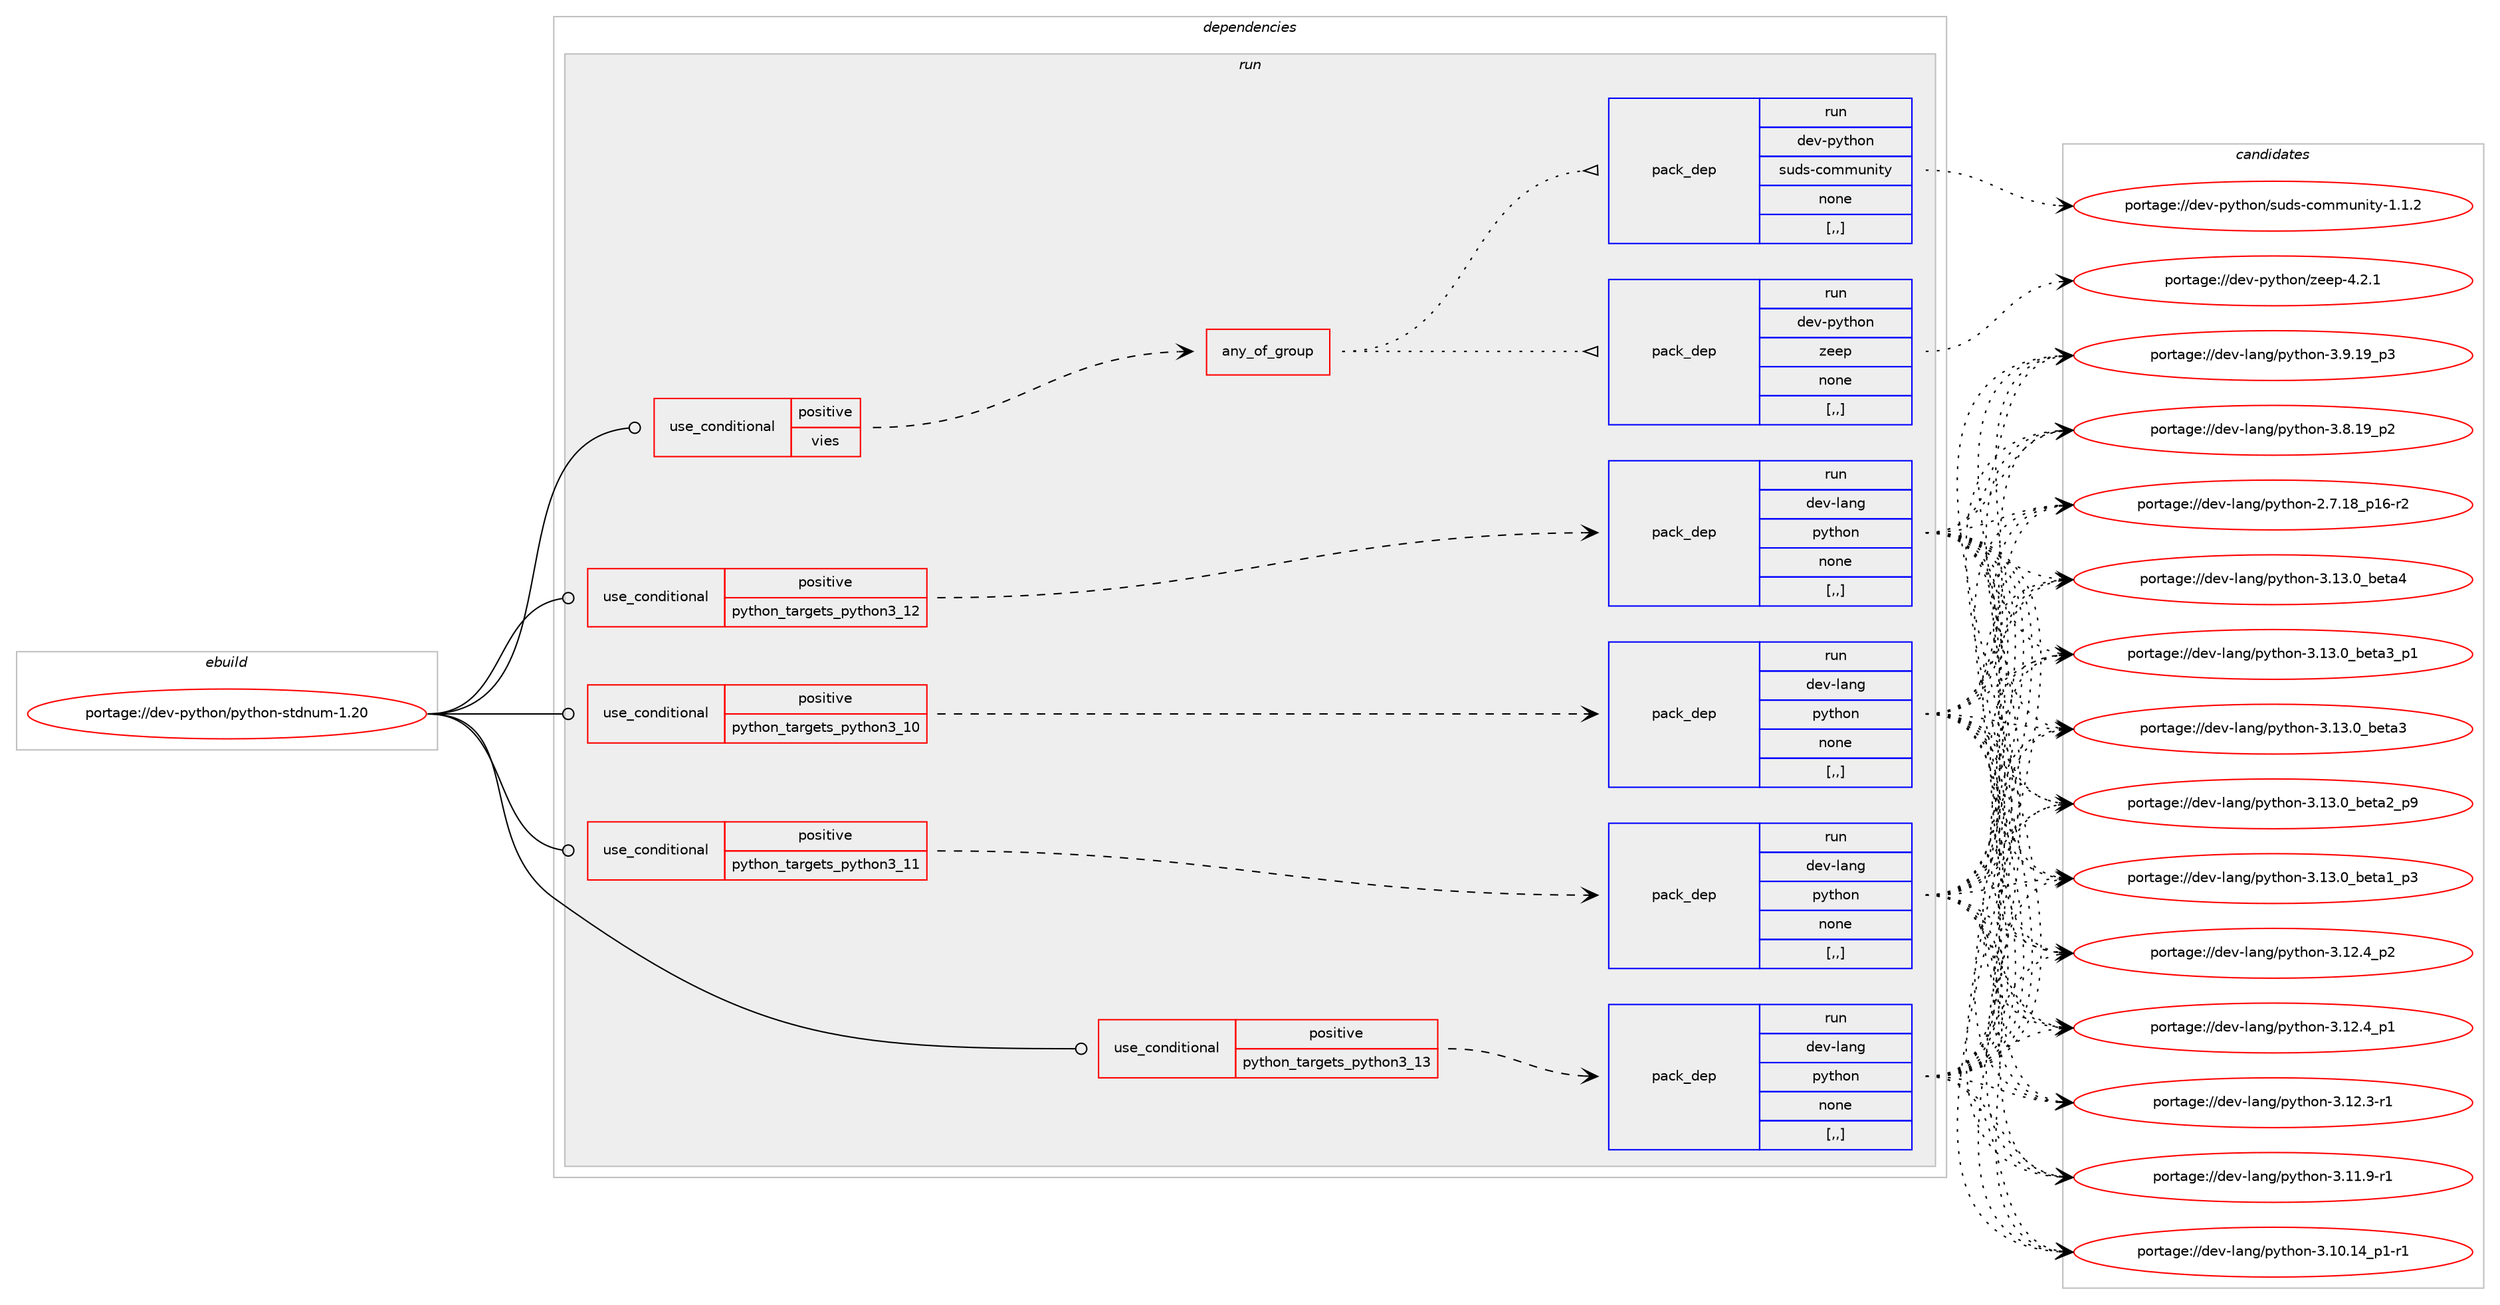 digraph prolog {

# *************
# Graph options
# *************

newrank=true;
concentrate=true;
compound=true;
graph [rankdir=LR,fontname=Helvetica,fontsize=10,ranksep=1.5];#, ranksep=2.5, nodesep=0.2];
edge  [arrowhead=vee];
node  [fontname=Helvetica,fontsize=10];

# **********
# The ebuild
# **********

subgraph cluster_leftcol {
color=gray;
label=<<i>ebuild</i>>;
id [label="portage://dev-python/python-stdnum-1.20", color=red, width=4, href="../dev-python/python-stdnum-1.20.svg"];
}

# ****************
# The dependencies
# ****************

subgraph cluster_midcol {
color=gray;
label=<<i>dependencies</i>>;
subgraph cluster_compile {
fillcolor="#eeeeee";
style=filled;
label=<<i>compile</i>>;
}
subgraph cluster_compileandrun {
fillcolor="#eeeeee";
style=filled;
label=<<i>compile and run</i>>;
}
subgraph cluster_run {
fillcolor="#eeeeee";
style=filled;
label=<<i>run</i>>;
subgraph cond38470 {
dependency160654 [label=<<TABLE BORDER="0" CELLBORDER="1" CELLSPACING="0" CELLPADDING="4"><TR><TD ROWSPAN="3" CELLPADDING="10">use_conditional</TD></TR><TR><TD>positive</TD></TR><TR><TD>python_targets_python3_10</TD></TR></TABLE>>, shape=none, color=red];
subgraph pack120914 {
dependency160655 [label=<<TABLE BORDER="0" CELLBORDER="1" CELLSPACING="0" CELLPADDING="4" WIDTH="220"><TR><TD ROWSPAN="6" CELLPADDING="30">pack_dep</TD></TR><TR><TD WIDTH="110">run</TD></TR><TR><TD>dev-lang</TD></TR><TR><TD>python</TD></TR><TR><TD>none</TD></TR><TR><TD>[,,]</TD></TR></TABLE>>, shape=none, color=blue];
}
dependency160654:e -> dependency160655:w [weight=20,style="dashed",arrowhead="vee"];
}
id:e -> dependency160654:w [weight=20,style="solid",arrowhead="odot"];
subgraph cond38471 {
dependency160656 [label=<<TABLE BORDER="0" CELLBORDER="1" CELLSPACING="0" CELLPADDING="4"><TR><TD ROWSPAN="3" CELLPADDING="10">use_conditional</TD></TR><TR><TD>positive</TD></TR><TR><TD>python_targets_python3_11</TD></TR></TABLE>>, shape=none, color=red];
subgraph pack120915 {
dependency160657 [label=<<TABLE BORDER="0" CELLBORDER="1" CELLSPACING="0" CELLPADDING="4" WIDTH="220"><TR><TD ROWSPAN="6" CELLPADDING="30">pack_dep</TD></TR><TR><TD WIDTH="110">run</TD></TR><TR><TD>dev-lang</TD></TR><TR><TD>python</TD></TR><TR><TD>none</TD></TR><TR><TD>[,,]</TD></TR></TABLE>>, shape=none, color=blue];
}
dependency160656:e -> dependency160657:w [weight=20,style="dashed",arrowhead="vee"];
}
id:e -> dependency160656:w [weight=20,style="solid",arrowhead="odot"];
subgraph cond38472 {
dependency160658 [label=<<TABLE BORDER="0" CELLBORDER="1" CELLSPACING="0" CELLPADDING="4"><TR><TD ROWSPAN="3" CELLPADDING="10">use_conditional</TD></TR><TR><TD>positive</TD></TR><TR><TD>python_targets_python3_12</TD></TR></TABLE>>, shape=none, color=red];
subgraph pack120916 {
dependency160659 [label=<<TABLE BORDER="0" CELLBORDER="1" CELLSPACING="0" CELLPADDING="4" WIDTH="220"><TR><TD ROWSPAN="6" CELLPADDING="30">pack_dep</TD></TR><TR><TD WIDTH="110">run</TD></TR><TR><TD>dev-lang</TD></TR><TR><TD>python</TD></TR><TR><TD>none</TD></TR><TR><TD>[,,]</TD></TR></TABLE>>, shape=none, color=blue];
}
dependency160658:e -> dependency160659:w [weight=20,style="dashed",arrowhead="vee"];
}
id:e -> dependency160658:w [weight=20,style="solid",arrowhead="odot"];
subgraph cond38473 {
dependency160660 [label=<<TABLE BORDER="0" CELLBORDER="1" CELLSPACING="0" CELLPADDING="4"><TR><TD ROWSPAN="3" CELLPADDING="10">use_conditional</TD></TR><TR><TD>positive</TD></TR><TR><TD>python_targets_python3_13</TD></TR></TABLE>>, shape=none, color=red];
subgraph pack120917 {
dependency160661 [label=<<TABLE BORDER="0" CELLBORDER="1" CELLSPACING="0" CELLPADDING="4" WIDTH="220"><TR><TD ROWSPAN="6" CELLPADDING="30">pack_dep</TD></TR><TR><TD WIDTH="110">run</TD></TR><TR><TD>dev-lang</TD></TR><TR><TD>python</TD></TR><TR><TD>none</TD></TR><TR><TD>[,,]</TD></TR></TABLE>>, shape=none, color=blue];
}
dependency160660:e -> dependency160661:w [weight=20,style="dashed",arrowhead="vee"];
}
id:e -> dependency160660:w [weight=20,style="solid",arrowhead="odot"];
subgraph cond38474 {
dependency160662 [label=<<TABLE BORDER="0" CELLBORDER="1" CELLSPACING="0" CELLPADDING="4"><TR><TD ROWSPAN="3" CELLPADDING="10">use_conditional</TD></TR><TR><TD>positive</TD></TR><TR><TD>vies</TD></TR></TABLE>>, shape=none, color=red];
subgraph any1120 {
dependency160663 [label=<<TABLE BORDER="0" CELLBORDER="1" CELLSPACING="0" CELLPADDING="4"><TR><TD CELLPADDING="10">any_of_group</TD></TR></TABLE>>, shape=none, color=red];subgraph pack120918 {
dependency160664 [label=<<TABLE BORDER="0" CELLBORDER="1" CELLSPACING="0" CELLPADDING="4" WIDTH="220"><TR><TD ROWSPAN="6" CELLPADDING="30">pack_dep</TD></TR><TR><TD WIDTH="110">run</TD></TR><TR><TD>dev-python</TD></TR><TR><TD>zeep</TD></TR><TR><TD>none</TD></TR><TR><TD>[,,]</TD></TR></TABLE>>, shape=none, color=blue];
}
dependency160663:e -> dependency160664:w [weight=20,style="dotted",arrowhead="oinv"];
subgraph pack120919 {
dependency160665 [label=<<TABLE BORDER="0" CELLBORDER="1" CELLSPACING="0" CELLPADDING="4" WIDTH="220"><TR><TD ROWSPAN="6" CELLPADDING="30">pack_dep</TD></TR><TR><TD WIDTH="110">run</TD></TR><TR><TD>dev-python</TD></TR><TR><TD>suds-community</TD></TR><TR><TD>none</TD></TR><TR><TD>[,,]</TD></TR></TABLE>>, shape=none, color=blue];
}
dependency160663:e -> dependency160665:w [weight=20,style="dotted",arrowhead="oinv"];
}
dependency160662:e -> dependency160663:w [weight=20,style="dashed",arrowhead="vee"];
}
id:e -> dependency160662:w [weight=20,style="solid",arrowhead="odot"];
}
}

# **************
# The candidates
# **************

subgraph cluster_choices {
rank=same;
color=gray;
label=<<i>candidates</i>>;

subgraph choice120914 {
color=black;
nodesep=1;
choice1001011184510897110103471121211161041111104551464951464895981011169752 [label="portage://dev-lang/python-3.13.0_beta4", color=red, width=4,href="../dev-lang/python-3.13.0_beta4.svg"];
choice10010111845108971101034711212111610411111045514649514648959810111697519511249 [label="portage://dev-lang/python-3.13.0_beta3_p1", color=red, width=4,href="../dev-lang/python-3.13.0_beta3_p1.svg"];
choice1001011184510897110103471121211161041111104551464951464895981011169751 [label="portage://dev-lang/python-3.13.0_beta3", color=red, width=4,href="../dev-lang/python-3.13.0_beta3.svg"];
choice10010111845108971101034711212111610411111045514649514648959810111697509511257 [label="portage://dev-lang/python-3.13.0_beta2_p9", color=red, width=4,href="../dev-lang/python-3.13.0_beta2_p9.svg"];
choice10010111845108971101034711212111610411111045514649514648959810111697499511251 [label="portage://dev-lang/python-3.13.0_beta1_p3", color=red, width=4,href="../dev-lang/python-3.13.0_beta1_p3.svg"];
choice100101118451089711010347112121116104111110455146495046529511250 [label="portage://dev-lang/python-3.12.4_p2", color=red, width=4,href="../dev-lang/python-3.12.4_p2.svg"];
choice100101118451089711010347112121116104111110455146495046529511249 [label="portage://dev-lang/python-3.12.4_p1", color=red, width=4,href="../dev-lang/python-3.12.4_p1.svg"];
choice100101118451089711010347112121116104111110455146495046514511449 [label="portage://dev-lang/python-3.12.3-r1", color=red, width=4,href="../dev-lang/python-3.12.3-r1.svg"];
choice100101118451089711010347112121116104111110455146494946574511449 [label="portage://dev-lang/python-3.11.9-r1", color=red, width=4,href="../dev-lang/python-3.11.9-r1.svg"];
choice100101118451089711010347112121116104111110455146494846495295112494511449 [label="portage://dev-lang/python-3.10.14_p1-r1", color=red, width=4,href="../dev-lang/python-3.10.14_p1-r1.svg"];
choice100101118451089711010347112121116104111110455146574649579511251 [label="portage://dev-lang/python-3.9.19_p3", color=red, width=4,href="../dev-lang/python-3.9.19_p3.svg"];
choice100101118451089711010347112121116104111110455146564649579511250 [label="portage://dev-lang/python-3.8.19_p2", color=red, width=4,href="../dev-lang/python-3.8.19_p2.svg"];
choice100101118451089711010347112121116104111110455046554649569511249544511450 [label="portage://dev-lang/python-2.7.18_p16-r2", color=red, width=4,href="../dev-lang/python-2.7.18_p16-r2.svg"];
dependency160655:e -> choice1001011184510897110103471121211161041111104551464951464895981011169752:w [style=dotted,weight="100"];
dependency160655:e -> choice10010111845108971101034711212111610411111045514649514648959810111697519511249:w [style=dotted,weight="100"];
dependency160655:e -> choice1001011184510897110103471121211161041111104551464951464895981011169751:w [style=dotted,weight="100"];
dependency160655:e -> choice10010111845108971101034711212111610411111045514649514648959810111697509511257:w [style=dotted,weight="100"];
dependency160655:e -> choice10010111845108971101034711212111610411111045514649514648959810111697499511251:w [style=dotted,weight="100"];
dependency160655:e -> choice100101118451089711010347112121116104111110455146495046529511250:w [style=dotted,weight="100"];
dependency160655:e -> choice100101118451089711010347112121116104111110455146495046529511249:w [style=dotted,weight="100"];
dependency160655:e -> choice100101118451089711010347112121116104111110455146495046514511449:w [style=dotted,weight="100"];
dependency160655:e -> choice100101118451089711010347112121116104111110455146494946574511449:w [style=dotted,weight="100"];
dependency160655:e -> choice100101118451089711010347112121116104111110455146494846495295112494511449:w [style=dotted,weight="100"];
dependency160655:e -> choice100101118451089711010347112121116104111110455146574649579511251:w [style=dotted,weight="100"];
dependency160655:e -> choice100101118451089711010347112121116104111110455146564649579511250:w [style=dotted,weight="100"];
dependency160655:e -> choice100101118451089711010347112121116104111110455046554649569511249544511450:w [style=dotted,weight="100"];
}
subgraph choice120915 {
color=black;
nodesep=1;
choice1001011184510897110103471121211161041111104551464951464895981011169752 [label="portage://dev-lang/python-3.13.0_beta4", color=red, width=4,href="../dev-lang/python-3.13.0_beta4.svg"];
choice10010111845108971101034711212111610411111045514649514648959810111697519511249 [label="portage://dev-lang/python-3.13.0_beta3_p1", color=red, width=4,href="../dev-lang/python-3.13.0_beta3_p1.svg"];
choice1001011184510897110103471121211161041111104551464951464895981011169751 [label="portage://dev-lang/python-3.13.0_beta3", color=red, width=4,href="../dev-lang/python-3.13.0_beta3.svg"];
choice10010111845108971101034711212111610411111045514649514648959810111697509511257 [label="portage://dev-lang/python-3.13.0_beta2_p9", color=red, width=4,href="../dev-lang/python-3.13.0_beta2_p9.svg"];
choice10010111845108971101034711212111610411111045514649514648959810111697499511251 [label="portage://dev-lang/python-3.13.0_beta1_p3", color=red, width=4,href="../dev-lang/python-3.13.0_beta1_p3.svg"];
choice100101118451089711010347112121116104111110455146495046529511250 [label="portage://dev-lang/python-3.12.4_p2", color=red, width=4,href="../dev-lang/python-3.12.4_p2.svg"];
choice100101118451089711010347112121116104111110455146495046529511249 [label="portage://dev-lang/python-3.12.4_p1", color=red, width=4,href="../dev-lang/python-3.12.4_p1.svg"];
choice100101118451089711010347112121116104111110455146495046514511449 [label="portage://dev-lang/python-3.12.3-r1", color=red, width=4,href="../dev-lang/python-3.12.3-r1.svg"];
choice100101118451089711010347112121116104111110455146494946574511449 [label="portage://dev-lang/python-3.11.9-r1", color=red, width=4,href="../dev-lang/python-3.11.9-r1.svg"];
choice100101118451089711010347112121116104111110455146494846495295112494511449 [label="portage://dev-lang/python-3.10.14_p1-r1", color=red, width=4,href="../dev-lang/python-3.10.14_p1-r1.svg"];
choice100101118451089711010347112121116104111110455146574649579511251 [label="portage://dev-lang/python-3.9.19_p3", color=red, width=4,href="../dev-lang/python-3.9.19_p3.svg"];
choice100101118451089711010347112121116104111110455146564649579511250 [label="portage://dev-lang/python-3.8.19_p2", color=red, width=4,href="../dev-lang/python-3.8.19_p2.svg"];
choice100101118451089711010347112121116104111110455046554649569511249544511450 [label="portage://dev-lang/python-2.7.18_p16-r2", color=red, width=4,href="../dev-lang/python-2.7.18_p16-r2.svg"];
dependency160657:e -> choice1001011184510897110103471121211161041111104551464951464895981011169752:w [style=dotted,weight="100"];
dependency160657:e -> choice10010111845108971101034711212111610411111045514649514648959810111697519511249:w [style=dotted,weight="100"];
dependency160657:e -> choice1001011184510897110103471121211161041111104551464951464895981011169751:w [style=dotted,weight="100"];
dependency160657:e -> choice10010111845108971101034711212111610411111045514649514648959810111697509511257:w [style=dotted,weight="100"];
dependency160657:e -> choice10010111845108971101034711212111610411111045514649514648959810111697499511251:w [style=dotted,weight="100"];
dependency160657:e -> choice100101118451089711010347112121116104111110455146495046529511250:w [style=dotted,weight="100"];
dependency160657:e -> choice100101118451089711010347112121116104111110455146495046529511249:w [style=dotted,weight="100"];
dependency160657:e -> choice100101118451089711010347112121116104111110455146495046514511449:w [style=dotted,weight="100"];
dependency160657:e -> choice100101118451089711010347112121116104111110455146494946574511449:w [style=dotted,weight="100"];
dependency160657:e -> choice100101118451089711010347112121116104111110455146494846495295112494511449:w [style=dotted,weight="100"];
dependency160657:e -> choice100101118451089711010347112121116104111110455146574649579511251:w [style=dotted,weight="100"];
dependency160657:e -> choice100101118451089711010347112121116104111110455146564649579511250:w [style=dotted,weight="100"];
dependency160657:e -> choice100101118451089711010347112121116104111110455046554649569511249544511450:w [style=dotted,weight="100"];
}
subgraph choice120916 {
color=black;
nodesep=1;
choice1001011184510897110103471121211161041111104551464951464895981011169752 [label="portage://dev-lang/python-3.13.0_beta4", color=red, width=4,href="../dev-lang/python-3.13.0_beta4.svg"];
choice10010111845108971101034711212111610411111045514649514648959810111697519511249 [label="portage://dev-lang/python-3.13.0_beta3_p1", color=red, width=4,href="../dev-lang/python-3.13.0_beta3_p1.svg"];
choice1001011184510897110103471121211161041111104551464951464895981011169751 [label="portage://dev-lang/python-3.13.0_beta3", color=red, width=4,href="../dev-lang/python-3.13.0_beta3.svg"];
choice10010111845108971101034711212111610411111045514649514648959810111697509511257 [label="portage://dev-lang/python-3.13.0_beta2_p9", color=red, width=4,href="../dev-lang/python-3.13.0_beta2_p9.svg"];
choice10010111845108971101034711212111610411111045514649514648959810111697499511251 [label="portage://dev-lang/python-3.13.0_beta1_p3", color=red, width=4,href="../dev-lang/python-3.13.0_beta1_p3.svg"];
choice100101118451089711010347112121116104111110455146495046529511250 [label="portage://dev-lang/python-3.12.4_p2", color=red, width=4,href="../dev-lang/python-3.12.4_p2.svg"];
choice100101118451089711010347112121116104111110455146495046529511249 [label="portage://dev-lang/python-3.12.4_p1", color=red, width=4,href="../dev-lang/python-3.12.4_p1.svg"];
choice100101118451089711010347112121116104111110455146495046514511449 [label="portage://dev-lang/python-3.12.3-r1", color=red, width=4,href="../dev-lang/python-3.12.3-r1.svg"];
choice100101118451089711010347112121116104111110455146494946574511449 [label="portage://dev-lang/python-3.11.9-r1", color=red, width=4,href="../dev-lang/python-3.11.9-r1.svg"];
choice100101118451089711010347112121116104111110455146494846495295112494511449 [label="portage://dev-lang/python-3.10.14_p1-r1", color=red, width=4,href="../dev-lang/python-3.10.14_p1-r1.svg"];
choice100101118451089711010347112121116104111110455146574649579511251 [label="portage://dev-lang/python-3.9.19_p3", color=red, width=4,href="../dev-lang/python-3.9.19_p3.svg"];
choice100101118451089711010347112121116104111110455146564649579511250 [label="portage://dev-lang/python-3.8.19_p2", color=red, width=4,href="../dev-lang/python-3.8.19_p2.svg"];
choice100101118451089711010347112121116104111110455046554649569511249544511450 [label="portage://dev-lang/python-2.7.18_p16-r2", color=red, width=4,href="../dev-lang/python-2.7.18_p16-r2.svg"];
dependency160659:e -> choice1001011184510897110103471121211161041111104551464951464895981011169752:w [style=dotted,weight="100"];
dependency160659:e -> choice10010111845108971101034711212111610411111045514649514648959810111697519511249:w [style=dotted,weight="100"];
dependency160659:e -> choice1001011184510897110103471121211161041111104551464951464895981011169751:w [style=dotted,weight="100"];
dependency160659:e -> choice10010111845108971101034711212111610411111045514649514648959810111697509511257:w [style=dotted,weight="100"];
dependency160659:e -> choice10010111845108971101034711212111610411111045514649514648959810111697499511251:w [style=dotted,weight="100"];
dependency160659:e -> choice100101118451089711010347112121116104111110455146495046529511250:w [style=dotted,weight="100"];
dependency160659:e -> choice100101118451089711010347112121116104111110455146495046529511249:w [style=dotted,weight="100"];
dependency160659:e -> choice100101118451089711010347112121116104111110455146495046514511449:w [style=dotted,weight="100"];
dependency160659:e -> choice100101118451089711010347112121116104111110455146494946574511449:w [style=dotted,weight="100"];
dependency160659:e -> choice100101118451089711010347112121116104111110455146494846495295112494511449:w [style=dotted,weight="100"];
dependency160659:e -> choice100101118451089711010347112121116104111110455146574649579511251:w [style=dotted,weight="100"];
dependency160659:e -> choice100101118451089711010347112121116104111110455146564649579511250:w [style=dotted,weight="100"];
dependency160659:e -> choice100101118451089711010347112121116104111110455046554649569511249544511450:w [style=dotted,weight="100"];
}
subgraph choice120917 {
color=black;
nodesep=1;
choice1001011184510897110103471121211161041111104551464951464895981011169752 [label="portage://dev-lang/python-3.13.0_beta4", color=red, width=4,href="../dev-lang/python-3.13.0_beta4.svg"];
choice10010111845108971101034711212111610411111045514649514648959810111697519511249 [label="portage://dev-lang/python-3.13.0_beta3_p1", color=red, width=4,href="../dev-lang/python-3.13.0_beta3_p1.svg"];
choice1001011184510897110103471121211161041111104551464951464895981011169751 [label="portage://dev-lang/python-3.13.0_beta3", color=red, width=4,href="../dev-lang/python-3.13.0_beta3.svg"];
choice10010111845108971101034711212111610411111045514649514648959810111697509511257 [label="portage://dev-lang/python-3.13.0_beta2_p9", color=red, width=4,href="../dev-lang/python-3.13.0_beta2_p9.svg"];
choice10010111845108971101034711212111610411111045514649514648959810111697499511251 [label="portage://dev-lang/python-3.13.0_beta1_p3", color=red, width=4,href="../dev-lang/python-3.13.0_beta1_p3.svg"];
choice100101118451089711010347112121116104111110455146495046529511250 [label="portage://dev-lang/python-3.12.4_p2", color=red, width=4,href="../dev-lang/python-3.12.4_p2.svg"];
choice100101118451089711010347112121116104111110455146495046529511249 [label="portage://dev-lang/python-3.12.4_p1", color=red, width=4,href="../dev-lang/python-3.12.4_p1.svg"];
choice100101118451089711010347112121116104111110455146495046514511449 [label="portage://dev-lang/python-3.12.3-r1", color=red, width=4,href="../dev-lang/python-3.12.3-r1.svg"];
choice100101118451089711010347112121116104111110455146494946574511449 [label="portage://dev-lang/python-3.11.9-r1", color=red, width=4,href="../dev-lang/python-3.11.9-r1.svg"];
choice100101118451089711010347112121116104111110455146494846495295112494511449 [label="portage://dev-lang/python-3.10.14_p1-r1", color=red, width=4,href="../dev-lang/python-3.10.14_p1-r1.svg"];
choice100101118451089711010347112121116104111110455146574649579511251 [label="portage://dev-lang/python-3.9.19_p3", color=red, width=4,href="../dev-lang/python-3.9.19_p3.svg"];
choice100101118451089711010347112121116104111110455146564649579511250 [label="portage://dev-lang/python-3.8.19_p2", color=red, width=4,href="../dev-lang/python-3.8.19_p2.svg"];
choice100101118451089711010347112121116104111110455046554649569511249544511450 [label="portage://dev-lang/python-2.7.18_p16-r2", color=red, width=4,href="../dev-lang/python-2.7.18_p16-r2.svg"];
dependency160661:e -> choice1001011184510897110103471121211161041111104551464951464895981011169752:w [style=dotted,weight="100"];
dependency160661:e -> choice10010111845108971101034711212111610411111045514649514648959810111697519511249:w [style=dotted,weight="100"];
dependency160661:e -> choice1001011184510897110103471121211161041111104551464951464895981011169751:w [style=dotted,weight="100"];
dependency160661:e -> choice10010111845108971101034711212111610411111045514649514648959810111697509511257:w [style=dotted,weight="100"];
dependency160661:e -> choice10010111845108971101034711212111610411111045514649514648959810111697499511251:w [style=dotted,weight="100"];
dependency160661:e -> choice100101118451089711010347112121116104111110455146495046529511250:w [style=dotted,weight="100"];
dependency160661:e -> choice100101118451089711010347112121116104111110455146495046529511249:w [style=dotted,weight="100"];
dependency160661:e -> choice100101118451089711010347112121116104111110455146495046514511449:w [style=dotted,weight="100"];
dependency160661:e -> choice100101118451089711010347112121116104111110455146494946574511449:w [style=dotted,weight="100"];
dependency160661:e -> choice100101118451089711010347112121116104111110455146494846495295112494511449:w [style=dotted,weight="100"];
dependency160661:e -> choice100101118451089711010347112121116104111110455146574649579511251:w [style=dotted,weight="100"];
dependency160661:e -> choice100101118451089711010347112121116104111110455146564649579511250:w [style=dotted,weight="100"];
dependency160661:e -> choice100101118451089711010347112121116104111110455046554649569511249544511450:w [style=dotted,weight="100"];
}
subgraph choice120918 {
color=black;
nodesep=1;
choice1001011184511212111610411111047122101101112455246504649 [label="portage://dev-python/zeep-4.2.1", color=red, width=4,href="../dev-python/zeep-4.2.1.svg"];
dependency160664:e -> choice1001011184511212111610411111047122101101112455246504649:w [style=dotted,weight="100"];
}
subgraph choice120919 {
color=black;
nodesep=1;
choice10010111845112121116104111110471151171001154599111109109117110105116121454946494650 [label="portage://dev-python/suds-community-1.1.2", color=red, width=4,href="../dev-python/suds-community-1.1.2.svg"];
dependency160665:e -> choice10010111845112121116104111110471151171001154599111109109117110105116121454946494650:w [style=dotted,weight="100"];
}
}

}
